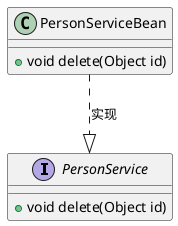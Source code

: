 @startuml
interface PersonService{

+ void delete(Object id)
}

class PersonServiceBean{

+ void delete(Object id)

}

PersonServiceBean ..|> PersonService:实现

@enduml